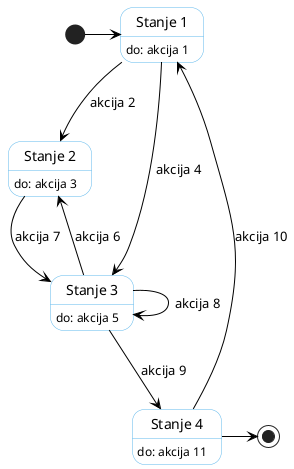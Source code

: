 @startuml DS

skinparam backgroundcolor transparent
skinparam defaultTextAlignment center
skinparam arrowColor black
skinparam state {
  BackgroundColor white
  BorderColor #5FB8EC
  StartColor #5FB8EC
  EndColor #5FB8EC
}

state "Stanje 1" as S1
S1: do: akcija 1

state "Stanje 2" as S2
S2: do: akcija 3

state "Stanje 3" as S3
S3: do: akcija 5

state "Stanje 4" as S4
S4: do: akcija 11

[*] -> S1

S1 --> S2: akcija 2
S1 --> S3: akcija 4
S3 --> S2: akcija 6
S2 --> S3: akcija 7
S3 --> S3: akcija 8
S3 --> S4: akcija 9
S4 -> S1: akcija 10

S4 -> [*]

@enduml